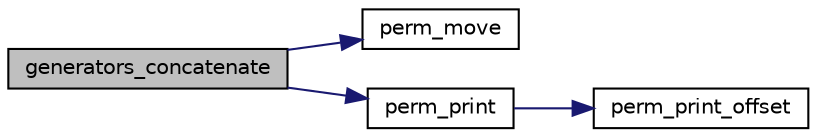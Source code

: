 digraph "generators_concatenate"
{
  edge [fontname="Helvetica",fontsize="10",labelfontname="Helvetica",labelfontsize="10"];
  node [fontname="Helvetica",fontsize="10",shape=record];
  rankdir="LR";
  Node227 [label="generators_concatenate",height=0.2,width=0.4,color="black", fillcolor="grey75", style="filled", fontcolor="black"];
  Node227 -> Node228 [color="midnightblue",fontsize="10",style="solid",fontname="Helvetica"];
  Node228 [label="perm_move",height=0.2,width=0.4,color="black", fillcolor="white", style="filled",URL="$d2/d7c/combinatorics_8_c.html#a2207846dbffb0f9971b61ee1ee695f69"];
  Node227 -> Node229 [color="midnightblue",fontsize="10",style="solid",fontname="Helvetica"];
  Node229 [label="perm_print",height=0.2,width=0.4,color="black", fillcolor="white", style="filled",URL="$d2/d7c/combinatorics_8_c.html#a2c7eee1361109e8c5b94921589815194"];
  Node229 -> Node230 [color="midnightblue",fontsize="10",style="solid",fontname="Helvetica"];
  Node230 [label="perm_print_offset",height=0.2,width=0.4,color="black", fillcolor="white", style="filled",URL="$d2/d7c/combinatorics_8_c.html#ab87deef2ba9e4d2ce386a19eeaffecf3"];
}
